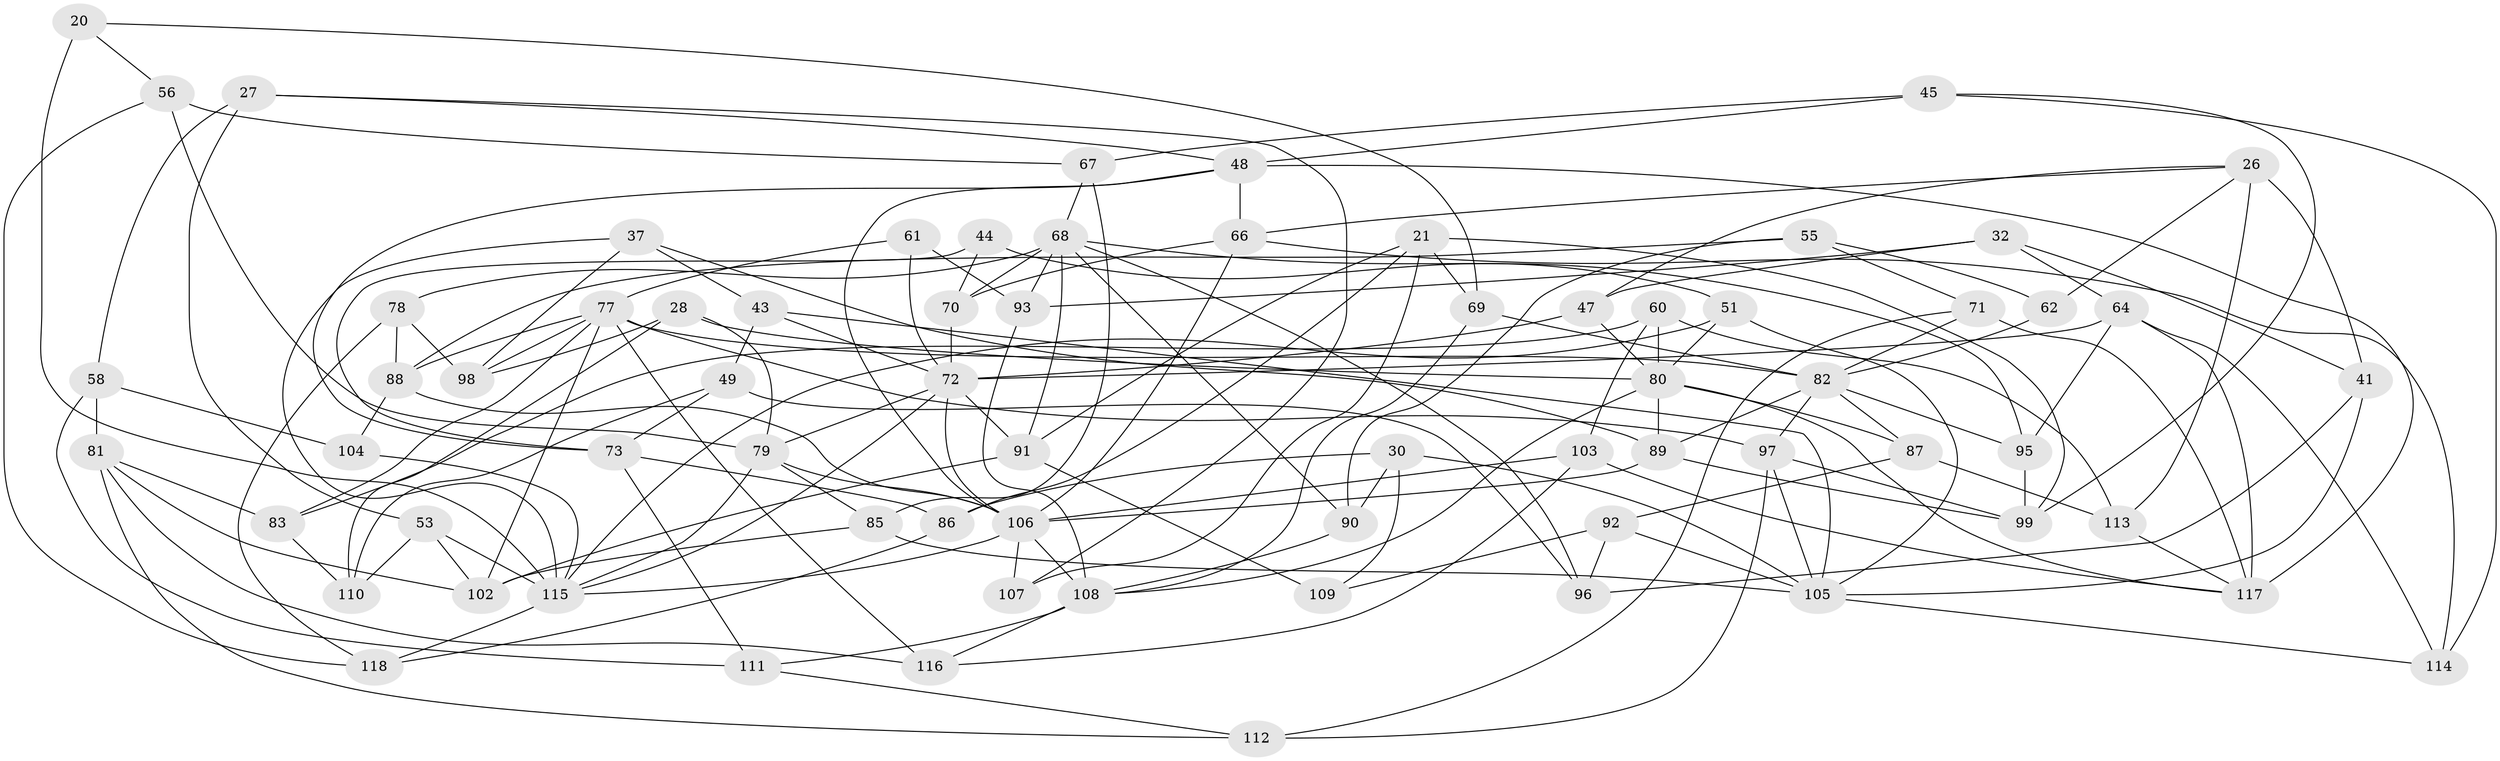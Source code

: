 // original degree distribution, {4: 1.0}
// Generated by graph-tools (version 1.1) at 2025/01/03/04/25 22:01:57]
// undirected, 70 vertices, 165 edges
graph export_dot {
graph [start="1"]
  node [color=gray90,style=filled];
  20;
  21 [super="+2"];
  26 [super="+8"];
  27;
  28;
  30;
  32;
  37;
  41;
  43;
  44;
  45;
  47;
  48 [super="+16"];
  49;
  51;
  53;
  55;
  56;
  58;
  60;
  61;
  62;
  64 [super="+7"];
  66 [super="+25"];
  67;
  68 [super="+38"];
  69;
  70;
  71;
  72 [super="+54+52"];
  73 [super="+4"];
  77 [super="+23+33"];
  78;
  79 [super="+65"];
  80 [super="+17+39"];
  81 [super="+40"];
  82 [super="+9"];
  83;
  85;
  86;
  87;
  88 [super="+46"];
  89 [super="+84"];
  90;
  91 [super="+18+59"];
  92;
  93;
  95;
  96;
  97 [super="+3"];
  98;
  99 [super="+12"];
  102 [super="+100"];
  103;
  104;
  105 [super="+6+29"];
  106 [super="+15+76+31+101"];
  107;
  108 [super="+24+63"];
  109;
  110;
  111;
  112 [super="+94"];
  113;
  114;
  115 [super="+42+57"];
  116;
  117 [super="+74+75"];
  118;
  20 -- 56;
  20 -- 69;
  20 -- 115 [weight=2];
  21 -- 107 [weight=2];
  21 -- 86;
  21 -- 69;
  21 -- 91;
  21 -- 99;
  26 -- 41;
  26 -- 62 [weight=2];
  26 -- 113;
  26 -- 66;
  26 -- 47;
  27 -- 58;
  27 -- 107;
  27 -- 53;
  27 -- 48;
  28 -- 110;
  28 -- 98;
  28 -- 79;
  28 -- 80;
  30 -- 109;
  30 -- 90;
  30 -- 86;
  30 -- 105;
  32 -- 64;
  32 -- 41;
  32 -- 47;
  32 -- 93;
  37 -- 115;
  37 -- 43;
  37 -- 98;
  37 -- 89;
  41 -- 96;
  41 -- 105;
  43 -- 49;
  43 -- 105;
  43 -- 72;
  44 -- 51;
  44 -- 70;
  44 -- 73 [weight=2];
  45 -- 67;
  45 -- 114;
  45 -- 99;
  45 -- 48;
  47 -- 72;
  47 -- 80;
  48 -- 73;
  48 -- 117 [weight=2];
  48 -- 66 [weight=2];
  48 -- 106;
  49 -- 96;
  49 -- 110;
  49 -- 73;
  51 -- 105;
  51 -- 80;
  51 -- 115;
  53 -- 110;
  53 -- 102;
  53 -- 115;
  55 -- 62;
  55 -- 90;
  55 -- 71;
  55 -- 88;
  56 -- 118;
  56 -- 67;
  56 -- 79;
  58 -- 111;
  58 -- 104;
  58 -- 81;
  60 -- 103;
  60 -- 83;
  60 -- 80;
  60 -- 113;
  61 -- 93;
  61 -- 72 [weight=2];
  61 -- 77;
  62 -- 82;
  64 -- 117 [weight=2];
  64 -- 95;
  64 -- 114;
  64 -- 72;
  66 -- 114;
  66 -- 70;
  66 -- 106;
  67 -- 68;
  67 -- 85;
  68 -- 90;
  68 -- 95;
  68 -- 96;
  68 -- 70;
  68 -- 93;
  68 -- 78;
  68 -- 91;
  69 -- 82;
  69 -- 108;
  70 -- 72;
  71 -- 82;
  71 -- 112;
  71 -- 117;
  72 -- 115;
  72 -- 79 [weight=2];
  72 -- 91 [weight=2];
  72 -- 106 [weight=3];
  73 -- 86;
  73 -- 111;
  77 -- 116;
  77 -- 82;
  77 -- 88;
  77 -- 102;
  77 -- 97;
  77 -- 98;
  77 -- 83;
  78 -- 118;
  78 -- 98;
  78 -- 88;
  79 -- 85;
  79 -- 115 [weight=2];
  79 -- 106;
  80 -- 89;
  80 -- 87;
  80 -- 117;
  80 -- 108;
  81 -- 116;
  81 -- 112 [weight=2];
  81 -- 83;
  81 -- 102;
  82 -- 95;
  82 -- 87;
  82 -- 97;
  82 -- 89;
  83 -- 110;
  85 -- 102;
  85 -- 105;
  86 -- 118;
  87 -- 113;
  87 -- 92;
  88 -- 104;
  88 -- 106 [weight=2];
  89 -- 99 [weight=2];
  89 -- 106;
  90 -- 108;
  91 -- 109 [weight=2];
  91 -- 102 [weight=2];
  92 -- 96;
  92 -- 109;
  92 -- 105;
  93 -- 108;
  95 -- 99;
  97 -- 112 [weight=2];
  97 -- 99;
  97 -- 105;
  103 -- 116;
  103 -- 106;
  103 -- 117;
  104 -- 115 [weight=2];
  105 -- 114;
  106 -- 107;
  106 -- 115;
  106 -- 108 [weight=4];
  108 -- 116;
  108 -- 111;
  111 -- 112;
  113 -- 117;
  115 -- 118;
}
